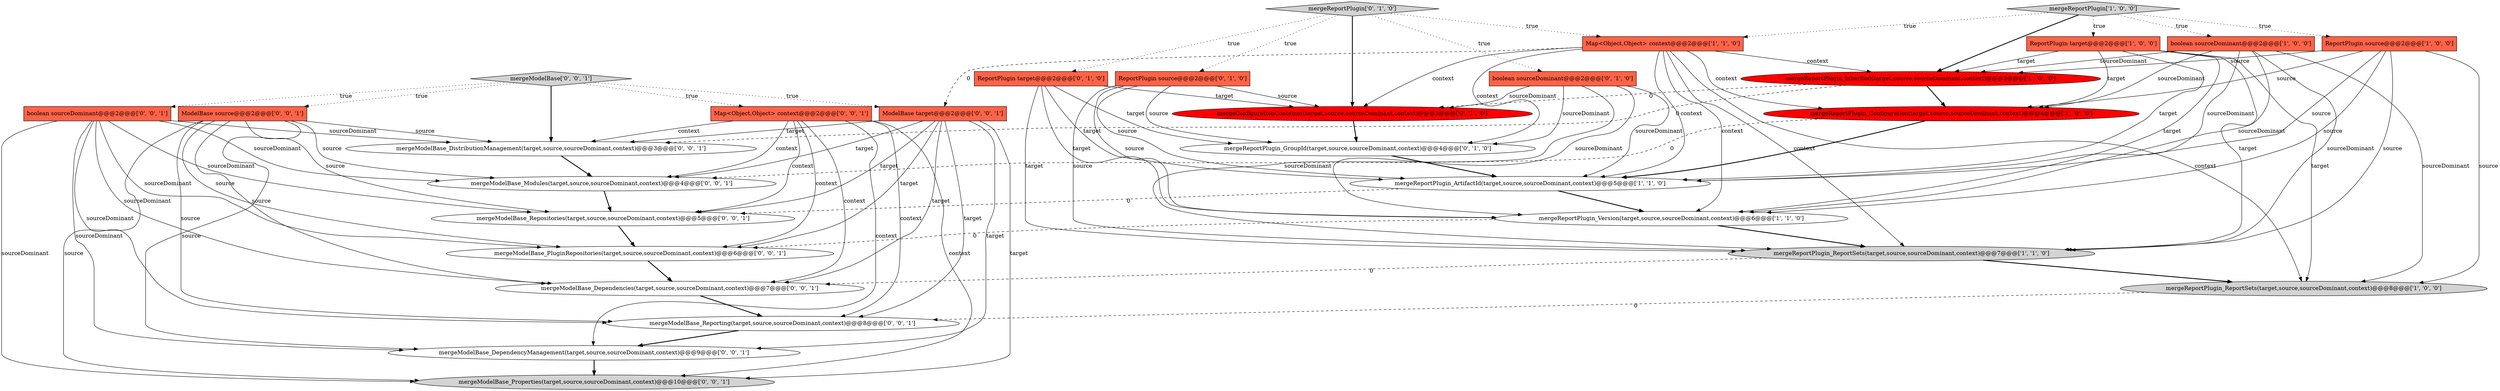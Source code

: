 digraph {
24 [style = filled, label = "mergeModelBase_DependencyManagement(target,source,sourceDominant,context)@@@9@@@['0', '0', '1']", fillcolor = white, shape = ellipse image = "AAA0AAABBB3BBB"];
19 [style = filled, label = "mergeModelBase_Dependencies(target,source,sourceDominant,context)@@@7@@@['0', '0', '1']", fillcolor = white, shape = ellipse image = "AAA0AAABBB3BBB"];
3 [style = filled, label = "ReportPlugin source@@@2@@@['1', '0', '0']", fillcolor = tomato, shape = box image = "AAA0AAABBB1BBB"];
10 [style = filled, label = "mergeReportPlugin['1', '0', '0']", fillcolor = lightgray, shape = diamond image = "AAA0AAABBB1BBB"];
17 [style = filled, label = "Map<Object,Object> context@@@2@@@['0', '0', '1']", fillcolor = tomato, shape = box image = "AAA0AAABBB3BBB"];
6 [style = filled, label = "mergeReportPlugin_ReportSets(target,source,sourceDominant,context)@@@7@@@['1', '1', '0']", fillcolor = lightgray, shape = ellipse image = "AAA0AAABBB1BBB"];
9 [style = filled, label = "mergeReportPlugin_Inherited(target,source,sourceDominant,context)@@@3@@@['1', '0', '0']", fillcolor = red, shape = ellipse image = "AAA1AAABBB1BBB"];
5 [style = filled, label = "mergeReportPlugin_ReportSets(target,source,sourceDominant,context)@@@8@@@['1', '0', '0']", fillcolor = lightgray, shape = ellipse image = "AAA0AAABBB1BBB"];
21 [style = filled, label = "mergeModelBase_Modules(target,source,sourceDominant,context)@@@4@@@['0', '0', '1']", fillcolor = white, shape = ellipse image = "AAA0AAABBB3BBB"];
22 [style = filled, label = "mergeModelBase_PluginRepositories(target,source,sourceDominant,context)@@@6@@@['0', '0', '1']", fillcolor = white, shape = ellipse image = "AAA0AAABBB3BBB"];
16 [style = filled, label = "mergeReportPlugin_GroupId(target,source,sourceDominant,context)@@@4@@@['0', '1', '0']", fillcolor = white, shape = ellipse image = "AAA0AAABBB2BBB"];
25 [style = filled, label = "mergeModelBase_Reporting(target,source,sourceDominant,context)@@@8@@@['0', '0', '1']", fillcolor = white, shape = ellipse image = "AAA0AAABBB3BBB"];
20 [style = filled, label = "mergeModelBase_DistributionManagement(target,source,sourceDominant,context)@@@3@@@['0', '0', '1']", fillcolor = white, shape = ellipse image = "AAA0AAABBB3BBB"];
14 [style = filled, label = "ReportPlugin source@@@2@@@['0', '1', '0']", fillcolor = tomato, shape = box image = "AAA0AAABBB2BBB"];
8 [style = filled, label = "Map<Object,Object> context@@@2@@@['1', '1', '0']", fillcolor = tomato, shape = box image = "AAA0AAABBB1BBB"];
0 [style = filled, label = "ReportPlugin target@@@2@@@['1', '0', '0']", fillcolor = tomato, shape = box image = "AAA0AAABBB1BBB"];
11 [style = filled, label = "ReportPlugin target@@@2@@@['0', '1', '0']", fillcolor = tomato, shape = box image = "AAA0AAABBB2BBB"];
12 [style = filled, label = "mergeReportPlugin['0', '1', '0']", fillcolor = lightgray, shape = diamond image = "AAA0AAABBB2BBB"];
29 [style = filled, label = "mergeModelBase_Properties(target,source,sourceDominant,context)@@@10@@@['0', '0', '1']", fillcolor = lightgray, shape = ellipse image = "AAA0AAABBB3BBB"];
1 [style = filled, label = "mergeReportPlugin_ArtifactId(target,source,sourceDominant,context)@@@5@@@['1', '1', '0']", fillcolor = white, shape = ellipse image = "AAA0AAABBB1BBB"];
18 [style = filled, label = "boolean sourceDominant@@@2@@@['0', '0', '1']", fillcolor = tomato, shape = box image = "AAA0AAABBB3BBB"];
2 [style = filled, label = "mergeReportPlugin_Version(target,source,sourceDominant,context)@@@6@@@['1', '1', '0']", fillcolor = white, shape = ellipse image = "AAA0AAABBB1BBB"];
15 [style = filled, label = "mergeConfigurationContainer(target,source,sourceDominant,context)@@@3@@@['0', '1', '0']", fillcolor = red, shape = ellipse image = "AAA1AAABBB2BBB"];
28 [style = filled, label = "mergeModelBase_Repositories(target,source,sourceDominant,context)@@@5@@@['0', '0', '1']", fillcolor = white, shape = ellipse image = "AAA0AAABBB3BBB"];
4 [style = filled, label = "mergeReportPlugin_Configuration(target,source,sourceDominant,context)@@@4@@@['1', '0', '0']", fillcolor = red, shape = ellipse image = "AAA1AAABBB1BBB"];
13 [style = filled, label = "boolean sourceDominant@@@2@@@['0', '1', '0']", fillcolor = tomato, shape = box image = "AAA0AAABBB2BBB"];
7 [style = filled, label = "boolean sourceDominant@@@2@@@['1', '0', '0']", fillcolor = tomato, shape = box image = "AAA0AAABBB1BBB"];
26 [style = filled, label = "ModelBase source@@@2@@@['0', '0', '1']", fillcolor = tomato, shape = box image = "AAA0AAABBB3BBB"];
27 [style = filled, label = "ModelBase target@@@2@@@['0', '0', '1']", fillcolor = tomato, shape = box image = "AAA0AAABBB3BBB"];
23 [style = filled, label = "mergeModelBase['0', '0', '1']", fillcolor = lightgray, shape = diamond image = "AAA0AAABBB3BBB"];
18->25 [style = solid, label="sourceDominant"];
17->19 [style = solid, label="context"];
10->8 [style = dotted, label="true"];
3->4 [style = solid, label="source"];
17->28 [style = solid, label="context"];
12->8 [style = dotted, label="true"];
2->6 [style = bold, label=""];
10->3 [style = dotted, label="true"];
11->16 [style = solid, label="target"];
14->2 [style = solid, label="source"];
17->29 [style = solid, label="context"];
5->25 [style = dashed, label="0"];
18->22 [style = solid, label="sourceDominant"];
17->22 [style = solid, label="context"];
26->25 [style = solid, label="source"];
21->28 [style = bold, label=""];
0->5 [style = solid, label="target"];
23->18 [style = dotted, label="true"];
7->9 [style = solid, label="sourceDominant"];
3->5 [style = solid, label="source"];
3->1 [style = solid, label="source"];
26->19 [style = solid, label="source"];
14->16 [style = solid, label="source"];
23->17 [style = dotted, label="true"];
2->22 [style = dashed, label="0"];
0->2 [style = solid, label="target"];
7->4 [style = solid, label="sourceDominant"];
8->6 [style = solid, label="context"];
9->15 [style = dashed, label="0"];
0->9 [style = solid, label="target"];
7->1 [style = solid, label="sourceDominant"];
18->29 [style = solid, label="sourceDominant"];
18->24 [style = solid, label="sourceDominant"];
19->25 [style = bold, label=""];
8->5 [style = solid, label="context"];
12->11 [style = dotted, label="true"];
7->2 [style = solid, label="sourceDominant"];
25->24 [style = bold, label=""];
14->1 [style = solid, label="source"];
0->1 [style = solid, label="target"];
13->16 [style = solid, label="sourceDominant"];
13->1 [style = solid, label="sourceDominant"];
27->19 [style = solid, label="target"];
6->19 [style = dashed, label="0"];
23->27 [style = dotted, label="true"];
26->20 [style = solid, label="source"];
10->0 [style = dotted, label="true"];
27->21 [style = solid, label="target"];
17->20 [style = solid, label="context"];
3->9 [style = solid, label="source"];
23->20 [style = bold, label=""];
18->21 [style = solid, label="sourceDominant"];
17->25 [style = solid, label="context"];
22->19 [style = bold, label=""];
8->4 [style = solid, label="context"];
3->2 [style = solid, label="source"];
17->21 [style = solid, label="context"];
8->1 [style = solid, label="context"];
18->28 [style = solid, label="sourceDominant"];
8->15 [style = solid, label="context"];
0->4 [style = solid, label="target"];
3->6 [style = solid, label="source"];
7->6 [style = solid, label="sourceDominant"];
1->28 [style = dashed, label="0"];
4->21 [style = dashed, label="0"];
14->6 [style = solid, label="source"];
27->24 [style = solid, label="target"];
17->24 [style = solid, label="context"];
26->22 [style = solid, label="source"];
13->6 [style = solid, label="sourceDominant"];
18->20 [style = solid, label="sourceDominant"];
11->15 [style = solid, label="target"];
6->5 [style = bold, label=""];
12->13 [style = dotted, label="true"];
16->1 [style = bold, label=""];
26->21 [style = solid, label="source"];
11->1 [style = solid, label="target"];
27->20 [style = solid, label="target"];
4->1 [style = bold, label=""];
1->2 [style = bold, label=""];
10->9 [style = bold, label=""];
26->29 [style = solid, label="source"];
28->22 [style = bold, label=""];
8->9 [style = solid, label="context"];
8->2 [style = solid, label="context"];
9->20 [style = dashed, label="0"];
27->28 [style = solid, label="target"];
9->4 [style = bold, label=""];
27->22 [style = solid, label="target"];
18->19 [style = solid, label="sourceDominant"];
12->15 [style = bold, label=""];
27->25 [style = solid, label="target"];
27->29 [style = solid, label="target"];
11->6 [style = solid, label="target"];
7->5 [style = solid, label="sourceDominant"];
24->29 [style = bold, label=""];
15->16 [style = bold, label=""];
0->6 [style = solid, label="target"];
20->21 [style = bold, label=""];
26->28 [style = solid, label="source"];
12->14 [style = dotted, label="true"];
23->26 [style = dotted, label="true"];
13->15 [style = solid, label="sourceDominant"];
8->16 [style = solid, label="context"];
8->27 [style = dashed, label="0"];
13->2 [style = solid, label="sourceDominant"];
14->15 [style = solid, label="source"];
10->7 [style = dotted, label="true"];
26->24 [style = solid, label="source"];
11->2 [style = solid, label="target"];
}
